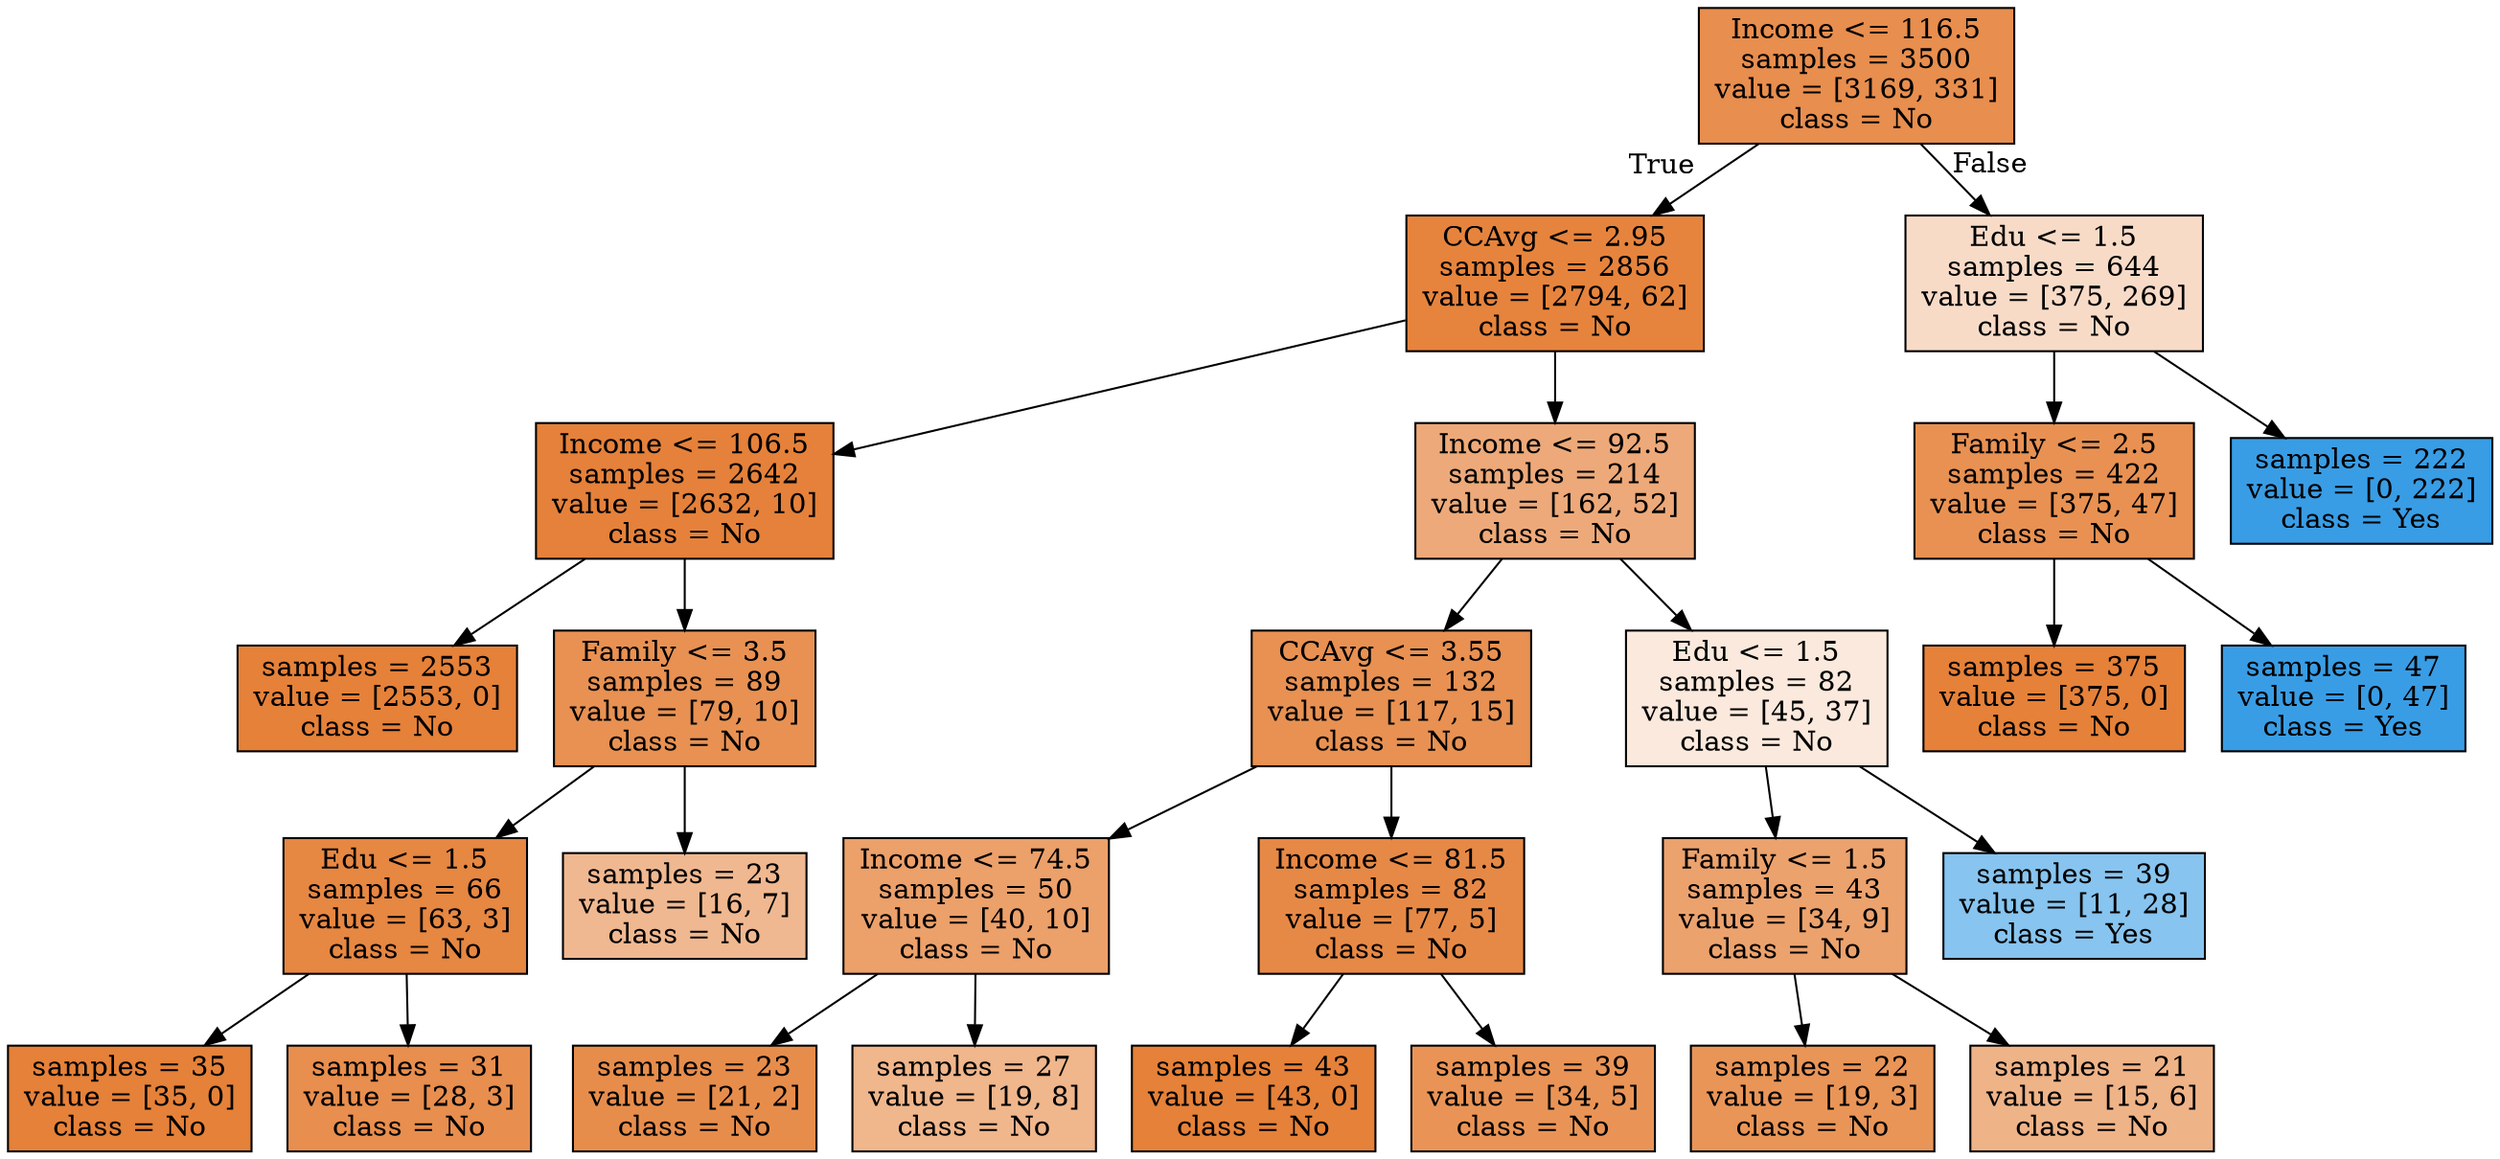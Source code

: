 digraph Tree {
node [shape=box, style="filled", color="black"] ;
0 [label="Income <= 116.5\nsamples = 3500\nvalue = [3169, 331]\nclass = No", fillcolor="#e88e4e"] ;
1 [label="CCAvg <= 2.95\nsamples = 2856\nvalue = [2794, 62]\nclass = No", fillcolor="#e6843d"] ;
0 -> 1 [labeldistance=2.5, labelangle=45, headlabel="True"] ;
2 [label="Income <= 106.5\nsamples = 2642\nvalue = [2632, 10]\nclass = No", fillcolor="#e5813a"] ;
1 -> 2 ;
3 [label="samples = 2553\nvalue = [2553, 0]\nclass = No", fillcolor="#e58139"] ;
2 -> 3 ;
4 [label="Family <= 3.5\nsamples = 89\nvalue = [79, 10]\nclass = No", fillcolor="#e89152"] ;
2 -> 4 ;
5 [label="Edu <= 1.5\nsamples = 66\nvalue = [63, 3]\nclass = No", fillcolor="#e68742"] ;
4 -> 5 ;
6 [label="samples = 35\nvalue = [35, 0]\nclass = No", fillcolor="#e58139"] ;
5 -> 6 ;
7 [label="samples = 31\nvalue = [28, 3]\nclass = No", fillcolor="#e88e4e"] ;
5 -> 7 ;
8 [label="samples = 23\nvalue = [16, 7]\nclass = No", fillcolor="#f0b890"] ;
4 -> 8 ;
9 [label="Income <= 92.5\nsamples = 214\nvalue = [162, 52]\nclass = No", fillcolor="#eda979"] ;
1 -> 9 ;
10 [label="CCAvg <= 3.55\nsamples = 132\nvalue = [117, 15]\nclass = No", fillcolor="#e89152"] ;
9 -> 10 ;
11 [label="Income <= 74.5\nsamples = 50\nvalue = [40, 10]\nclass = No", fillcolor="#eca06a"] ;
10 -> 11 ;
12 [label="samples = 23\nvalue = [21, 2]\nclass = No", fillcolor="#e78d4c"] ;
11 -> 12 ;
13 [label="samples = 27\nvalue = [19, 8]\nclass = No", fillcolor="#f0b68c"] ;
11 -> 13 ;
14 [label="Income <= 81.5\nsamples = 82\nvalue = [77, 5]\nclass = No", fillcolor="#e78946"] ;
10 -> 14 ;
15 [label="samples = 43\nvalue = [43, 0]\nclass = No", fillcolor="#e58139"] ;
14 -> 15 ;
16 [label="samples = 39\nvalue = [34, 5]\nclass = No", fillcolor="#e99456"] ;
14 -> 16 ;
17 [label="Edu <= 1.5\nsamples = 82\nvalue = [45, 37]\nclass = No", fillcolor="#fae9dc"] ;
9 -> 17 ;
18 [label="Family <= 1.5\nsamples = 43\nvalue = [34, 9]\nclass = No", fillcolor="#eca26d"] ;
17 -> 18 ;
19 [label="samples = 22\nvalue = [19, 3]\nclass = No", fillcolor="#e99558"] ;
18 -> 19 ;
20 [label="samples = 21\nvalue = [15, 6]\nclass = No", fillcolor="#efb388"] ;
18 -> 20 ;
21 [label="samples = 39\nvalue = [11, 28]\nclass = Yes", fillcolor="#87c4ef"] ;
17 -> 21 ;
22 [label="Edu <= 1.5\nsamples = 644\nvalue = [375, 269]\nclass = No", fillcolor="#f8dbc7"] ;
0 -> 22 [labeldistance=2.5, labelangle=-45, headlabel="False"] ;
23 [label="Family <= 2.5\nsamples = 422\nvalue = [375, 47]\nclass = No", fillcolor="#e89152"] ;
22 -> 23 ;
24 [label="samples = 375\nvalue = [375, 0]\nclass = No", fillcolor="#e58139"] ;
23 -> 24 ;
25 [label="samples = 47\nvalue = [0, 47]\nclass = Yes", fillcolor="#399de5"] ;
23 -> 25 ;
26 [label="samples = 222\nvalue = [0, 222]\nclass = Yes", fillcolor="#399de5"] ;
22 -> 26 ;
}